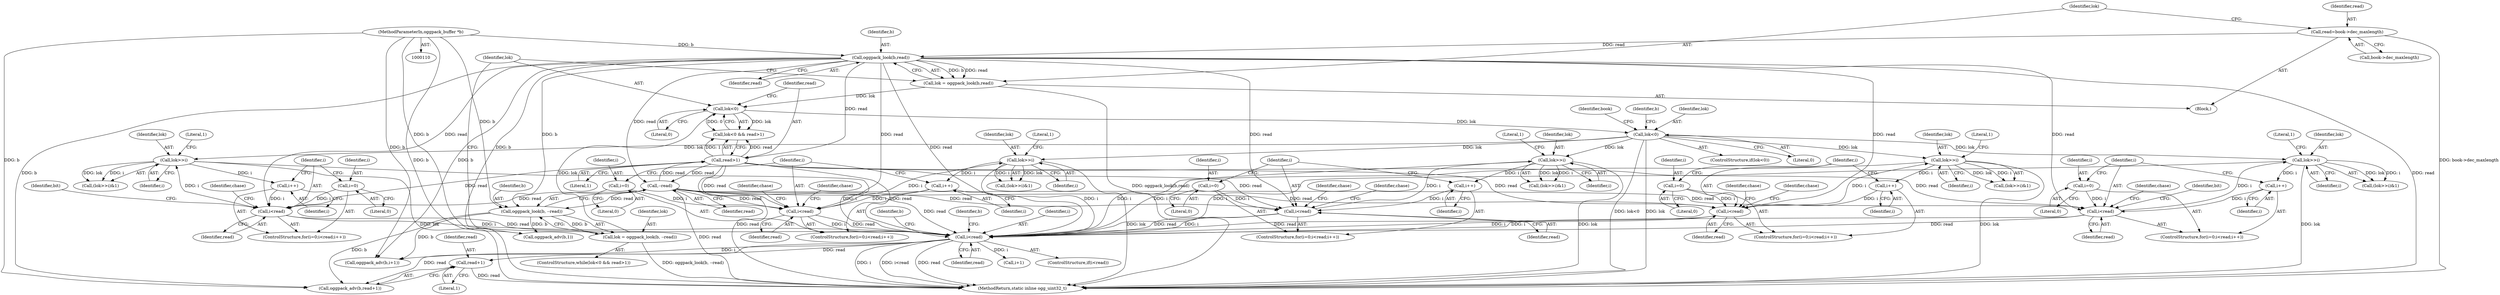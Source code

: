 digraph "0_Android_eeb4e45d5683f88488c083ecf142dc89bc3f0b47_2@API" {
"1000435" [label="(Call,read+1)"];
"1000422" [label="(Call,i<read)"];
"1000227" [label="(Call,lok>>i)"];
"1000146" [label="(Call,lok<0)"];
"1000133" [label="(Call,lok<0)"];
"1000125" [label="(Call,lok = oggpack_look(b,read))"];
"1000127" [label="(Call,oggpack_look(b,read))"];
"1000112" [label="(MethodParameterIn,oggpack_buffer *b)"];
"1000119" [label="(Call,read=book->dec_maxlength)"];
"1000139" [label="(Call,lok = oggpack_look(b, --read))"];
"1000141" [label="(Call,oggpack_look(b, --read))"];
"1000143" [label="(Call,--read)"];
"1000136" [label="(Call,read>1)"];
"1000217" [label="(Call,i<read)"];
"1000220" [label="(Call,i++)"];
"1000214" [label="(Call,i=0)"];
"1000299" [label="(Call,lok>>i)"];
"1000280" [label="(Call,i<read)"];
"1000283" [label="(Call,i++)"];
"1000277" [label="(Call,i=0)"];
"1000175" [label="(Call,i<read)"];
"1000178" [label="(Call,i++)"];
"1000190" [label="(Call,lok>>i)"];
"1000172" [label="(Call,i=0)"];
"1000408" [label="(Call,lok>>i)"];
"1000389" [label="(Call,i<read)"];
"1000392" [label="(Call,i++)"];
"1000386" [label="(Call,i=0)"];
"1000326" [label="(Call,i<read)"];
"1000329" [label="(Call,i++)"];
"1000336" [label="(Call,lok>>i)"];
"1000323" [label="(Call,i=0)"];
"1000182" [label="(Identifier,chase)"];
"1000326" [label="(Call,i<read)"];
"1000385" [label="(ControlStructure,for(i=0;i<read;i++))"];
"1000128" [label="(Identifier,b)"];
"1000220" [label="(Call,i++)"];
"1000151" [label="(Identifier,b)"];
"1000422" [label="(Call,i<read)"];
"1000137" [label="(Identifier,read)"];
"1000386" [label="(Call,i=0)"];
"1000301" [label="(Identifier,i)"];
"1000380" [label="(Identifier,chase)"];
"1000277" [label="(Call,i=0)"];
"1000141" [label="(Call,oggpack_look(b, --read))"];
"1000213" [label="(ControlStructure,for(i=0;i<read;i++))"];
"1000219" [label="(Identifier,read)"];
"1000271" [label="(Identifier,chase)"];
"1000390" [label="(Identifier,i)"];
"1000441" [label="(MethodReturn,static inline ogg_uint32_t)"];
"1000146" [label="(Call,lok<0)"];
"1000217" [label="(Call,i<read)"];
"1000178" [label="(Call,i++)"];
"1000410" [label="(Identifier,i)"];
"1000228" [label="(Identifier,lok)"];
"1000426" [label="(Call,oggpack_adv(b,i+1))"];
"1000179" [label="(Identifier,i)"];
"1000176" [label="(Identifier,i)"];
"1000132" [label="(Call,lok<0 && read>1)"];
"1000145" [label="(ControlStructure,if(lok<0))"];
"1000328" [label="(Identifier,read)"];
"1000227" [label="(Call,lok>>i)"];
"1000144" [label="(Identifier,read)"];
"1000325" [label="(Literal,0)"];
"1000126" [label="(Identifier,lok)"];
"1000287" [label="(Identifier,chase)"];
"1000334" [label="(Identifier,bit)"];
"1000335" [label="(Call,(lok>>i)&1)"];
"1000177" [label="(Identifier,read)"];
"1000143" [label="(Call,--read)"];
"1000215" [label="(Identifier,i)"];
"1000171" [label="(ControlStructure,for(i=0;i<read;i++))"];
"1000323" [label="(Call,i=0)"];
"1000189" [label="(Call,(lok>>i)&1)"];
"1000120" [label="(Identifier,read)"];
"1000142" [label="(Identifier,b)"];
"1000119" [label="(Call,read=book->dec_maxlength)"];
"1000136" [label="(Call,read>1)"];
"1000309" [label="(Identifier,chase)"];
"1000216" [label="(Literal,0)"];
"1000200" [label="(Identifier,chase)"];
"1000433" [label="(Call,oggpack_adv(b,read+1))"];
"1000423" [label="(Identifier,i)"];
"1000407" [label="(Call,(lok>>i)&1)"];
"1000428" [label="(Call,i+1)"];
"1000226" [label="(Call,(lok>>i)&1)"];
"1000192" [label="(Identifier,i)"];
"1000436" [label="(Identifier,read)"];
"1000279" [label="(Literal,0)"];
"1000387" [label="(Identifier,i)"];
"1000175" [label="(Call,i<read)"];
"1000437" [label="(Literal,1)"];
"1000330" [label="(Identifier,i)"];
"1000427" [label="(Identifier,b)"];
"1000281" [label="(Identifier,i)"];
"1000190" [label="(Call,lok>>i)"];
"1000337" [label="(Identifier,lok)"];
"1000148" [label="(Literal,0)"];
"1000147" [label="(Identifier,lok)"];
"1000299" [label="(Call,lok>>i)"];
"1000230" [label="(Literal,1)"];
"1000409" [label="(Identifier,lok)"];
"1000393" [label="(Identifier,i)"];
"1000300" [label="(Identifier,lok)"];
"1000133" [label="(Call,lok<0)"];
"1000131" [label="(ControlStructure,while(lok<0 && read>1))"];
"1000127" [label="(Call,oggpack_look(b,read))"];
"1000421" [label="(ControlStructure,if(i<read))"];
"1000282" [label="(Identifier,read)"];
"1000329" [label="(Call,i++)"];
"1000338" [label="(Identifier,i)"];
"1000283" [label="(Call,i++)"];
"1000408" [label="(Call,lok>>i)"];
"1000280" [label="(Call,i<read)"];
"1000134" [label="(Identifier,lok)"];
"1000174" [label="(Literal,0)"];
"1000276" [label="(ControlStructure,for(i=0;i<read;i++))"];
"1000150" [label="(Call,oggpack_adv(b,1))"];
"1000336" [label="(Call,lok>>i)"];
"1000158" [label="(Identifier,book)"];
"1000389" [label="(Call,i<read)"];
"1000121" [label="(Call,book->dec_maxlength)"];
"1000392" [label="(Call,i++)"];
"1000324" [label="(Identifier,i)"];
"1000278" [label="(Identifier,i)"];
"1000327" [label="(Identifier,i)"];
"1000139" [label="(Call,lok = oggpack_look(b, --read))"];
"1000388" [label="(Literal,0)"];
"1000221" [label="(Identifier,i)"];
"1000191" [label="(Identifier,lok)"];
"1000411" [label="(Literal,1)"];
"1000424" [label="(Identifier,read)"];
"1000284" [label="(Identifier,i)"];
"1000225" [label="(Identifier,bit)"];
"1000140" [label="(Identifier,lok)"];
"1000113" [label="(Block,)"];
"1000418" [label="(Identifier,chase)"];
"1000138" [label="(Literal,1)"];
"1000135" [label="(Literal,0)"];
"1000214" [label="(Call,i=0)"];
"1000298" [label="(Call,(lok>>i)&1)"];
"1000391" [label="(Identifier,read)"];
"1000129" [label="(Identifier,read)"];
"1000396" [label="(Identifier,chase)"];
"1000229" [label="(Identifier,i)"];
"1000125" [label="(Call,lok = oggpack_look(b,read))"];
"1000112" [label="(MethodParameterIn,oggpack_buffer *b)"];
"1000322" [label="(ControlStructure,for(i=0;i<read;i++))"];
"1000434" [label="(Identifier,b)"];
"1000218" [label="(Identifier,i)"];
"1000173" [label="(Identifier,i)"];
"1000339" [label="(Literal,1)"];
"1000172" [label="(Call,i=0)"];
"1000193" [label="(Literal,1)"];
"1000435" [label="(Call,read+1)"];
"1000302" [label="(Literal,1)"];
"1000435" -> "1000433"  [label="AST: "];
"1000435" -> "1000437"  [label="CFG: "];
"1000436" -> "1000435"  [label="AST: "];
"1000437" -> "1000435"  [label="AST: "];
"1000433" -> "1000435"  [label="CFG: "];
"1000435" -> "1000441"  [label="DDG: read"];
"1000422" -> "1000435"  [label="DDG: read"];
"1000422" -> "1000421"  [label="AST: "];
"1000422" -> "1000424"  [label="CFG: "];
"1000423" -> "1000422"  [label="AST: "];
"1000424" -> "1000422"  [label="AST: "];
"1000427" -> "1000422"  [label="CFG: "];
"1000434" -> "1000422"  [label="CFG: "];
"1000422" -> "1000441"  [label="DDG: i"];
"1000422" -> "1000441"  [label="DDG: i<read"];
"1000422" -> "1000441"  [label="DDG: read"];
"1000227" -> "1000422"  [label="DDG: i"];
"1000299" -> "1000422"  [label="DDG: i"];
"1000175" -> "1000422"  [label="DDG: i"];
"1000175" -> "1000422"  [label="DDG: read"];
"1000408" -> "1000422"  [label="DDG: i"];
"1000326" -> "1000422"  [label="DDG: i"];
"1000326" -> "1000422"  [label="DDG: read"];
"1000190" -> "1000422"  [label="DDG: i"];
"1000217" -> "1000422"  [label="DDG: i"];
"1000217" -> "1000422"  [label="DDG: read"];
"1000336" -> "1000422"  [label="DDG: i"];
"1000389" -> "1000422"  [label="DDG: i"];
"1000389" -> "1000422"  [label="DDG: read"];
"1000280" -> "1000422"  [label="DDG: i"];
"1000280" -> "1000422"  [label="DDG: read"];
"1000136" -> "1000422"  [label="DDG: read"];
"1000127" -> "1000422"  [label="DDG: read"];
"1000143" -> "1000422"  [label="DDG: read"];
"1000422" -> "1000426"  [label="DDG: i"];
"1000422" -> "1000428"  [label="DDG: i"];
"1000422" -> "1000433"  [label="DDG: read"];
"1000227" -> "1000226"  [label="AST: "];
"1000227" -> "1000229"  [label="CFG: "];
"1000228" -> "1000227"  [label="AST: "];
"1000229" -> "1000227"  [label="AST: "];
"1000230" -> "1000227"  [label="CFG: "];
"1000227" -> "1000441"  [label="DDG: lok"];
"1000227" -> "1000220"  [label="DDG: i"];
"1000227" -> "1000226"  [label="DDG: lok"];
"1000227" -> "1000226"  [label="DDG: i"];
"1000146" -> "1000227"  [label="DDG: lok"];
"1000217" -> "1000227"  [label="DDG: i"];
"1000146" -> "1000145"  [label="AST: "];
"1000146" -> "1000148"  [label="CFG: "];
"1000147" -> "1000146"  [label="AST: "];
"1000148" -> "1000146"  [label="AST: "];
"1000151" -> "1000146"  [label="CFG: "];
"1000158" -> "1000146"  [label="CFG: "];
"1000146" -> "1000441"  [label="DDG: lok<0"];
"1000146" -> "1000441"  [label="DDG: lok"];
"1000133" -> "1000146"  [label="DDG: lok"];
"1000146" -> "1000190"  [label="DDG: lok"];
"1000146" -> "1000299"  [label="DDG: lok"];
"1000146" -> "1000336"  [label="DDG: lok"];
"1000146" -> "1000408"  [label="DDG: lok"];
"1000133" -> "1000132"  [label="AST: "];
"1000133" -> "1000135"  [label="CFG: "];
"1000134" -> "1000133"  [label="AST: "];
"1000135" -> "1000133"  [label="AST: "];
"1000137" -> "1000133"  [label="CFG: "];
"1000132" -> "1000133"  [label="CFG: "];
"1000133" -> "1000132"  [label="DDG: lok"];
"1000133" -> "1000132"  [label="DDG: 0"];
"1000125" -> "1000133"  [label="DDG: lok"];
"1000139" -> "1000133"  [label="DDG: lok"];
"1000125" -> "1000113"  [label="AST: "];
"1000125" -> "1000127"  [label="CFG: "];
"1000126" -> "1000125"  [label="AST: "];
"1000127" -> "1000125"  [label="AST: "];
"1000134" -> "1000125"  [label="CFG: "];
"1000125" -> "1000441"  [label="DDG: oggpack_look(b,read)"];
"1000127" -> "1000125"  [label="DDG: b"];
"1000127" -> "1000125"  [label="DDG: read"];
"1000127" -> "1000129"  [label="CFG: "];
"1000128" -> "1000127"  [label="AST: "];
"1000129" -> "1000127"  [label="AST: "];
"1000127" -> "1000441"  [label="DDG: read"];
"1000112" -> "1000127"  [label="DDG: b"];
"1000119" -> "1000127"  [label="DDG: read"];
"1000127" -> "1000136"  [label="DDG: read"];
"1000127" -> "1000141"  [label="DDG: b"];
"1000127" -> "1000143"  [label="DDG: read"];
"1000127" -> "1000150"  [label="DDG: b"];
"1000127" -> "1000175"  [label="DDG: read"];
"1000127" -> "1000217"  [label="DDG: read"];
"1000127" -> "1000280"  [label="DDG: read"];
"1000127" -> "1000326"  [label="DDG: read"];
"1000127" -> "1000389"  [label="DDG: read"];
"1000127" -> "1000426"  [label="DDG: b"];
"1000127" -> "1000433"  [label="DDG: b"];
"1000112" -> "1000110"  [label="AST: "];
"1000112" -> "1000441"  [label="DDG: b"];
"1000112" -> "1000141"  [label="DDG: b"];
"1000112" -> "1000150"  [label="DDG: b"];
"1000112" -> "1000426"  [label="DDG: b"];
"1000112" -> "1000433"  [label="DDG: b"];
"1000119" -> "1000113"  [label="AST: "];
"1000119" -> "1000121"  [label="CFG: "];
"1000120" -> "1000119"  [label="AST: "];
"1000121" -> "1000119"  [label="AST: "];
"1000126" -> "1000119"  [label="CFG: "];
"1000119" -> "1000441"  [label="DDG: book->dec_maxlength"];
"1000139" -> "1000131"  [label="AST: "];
"1000139" -> "1000141"  [label="CFG: "];
"1000140" -> "1000139"  [label="AST: "];
"1000141" -> "1000139"  [label="AST: "];
"1000134" -> "1000139"  [label="CFG: "];
"1000139" -> "1000441"  [label="DDG: oggpack_look(b, --read)"];
"1000141" -> "1000139"  [label="DDG: b"];
"1000141" -> "1000143"  [label="CFG: "];
"1000142" -> "1000141"  [label="AST: "];
"1000143" -> "1000141"  [label="AST: "];
"1000143" -> "1000141"  [label="DDG: read"];
"1000141" -> "1000150"  [label="DDG: b"];
"1000141" -> "1000426"  [label="DDG: b"];
"1000141" -> "1000433"  [label="DDG: b"];
"1000143" -> "1000144"  [label="CFG: "];
"1000144" -> "1000143"  [label="AST: "];
"1000143" -> "1000441"  [label="DDG: read"];
"1000143" -> "1000136"  [label="DDG: read"];
"1000136" -> "1000143"  [label="DDG: read"];
"1000143" -> "1000175"  [label="DDG: read"];
"1000143" -> "1000217"  [label="DDG: read"];
"1000143" -> "1000280"  [label="DDG: read"];
"1000143" -> "1000326"  [label="DDG: read"];
"1000143" -> "1000389"  [label="DDG: read"];
"1000136" -> "1000132"  [label="AST: "];
"1000136" -> "1000138"  [label="CFG: "];
"1000137" -> "1000136"  [label="AST: "];
"1000138" -> "1000136"  [label="AST: "];
"1000132" -> "1000136"  [label="CFG: "];
"1000136" -> "1000441"  [label="DDG: read"];
"1000136" -> "1000132"  [label="DDG: read"];
"1000136" -> "1000132"  [label="DDG: 1"];
"1000136" -> "1000175"  [label="DDG: read"];
"1000136" -> "1000217"  [label="DDG: read"];
"1000136" -> "1000280"  [label="DDG: read"];
"1000136" -> "1000326"  [label="DDG: read"];
"1000136" -> "1000389"  [label="DDG: read"];
"1000217" -> "1000213"  [label="AST: "];
"1000217" -> "1000219"  [label="CFG: "];
"1000218" -> "1000217"  [label="AST: "];
"1000219" -> "1000217"  [label="AST: "];
"1000225" -> "1000217"  [label="CFG: "];
"1000271" -> "1000217"  [label="CFG: "];
"1000220" -> "1000217"  [label="DDG: i"];
"1000214" -> "1000217"  [label="DDG: i"];
"1000220" -> "1000213"  [label="AST: "];
"1000220" -> "1000221"  [label="CFG: "];
"1000221" -> "1000220"  [label="AST: "];
"1000218" -> "1000220"  [label="CFG: "];
"1000214" -> "1000213"  [label="AST: "];
"1000214" -> "1000216"  [label="CFG: "];
"1000215" -> "1000214"  [label="AST: "];
"1000216" -> "1000214"  [label="AST: "];
"1000218" -> "1000214"  [label="CFG: "];
"1000299" -> "1000298"  [label="AST: "];
"1000299" -> "1000301"  [label="CFG: "];
"1000300" -> "1000299"  [label="AST: "];
"1000301" -> "1000299"  [label="AST: "];
"1000302" -> "1000299"  [label="CFG: "];
"1000299" -> "1000441"  [label="DDG: lok"];
"1000299" -> "1000283"  [label="DDG: i"];
"1000299" -> "1000298"  [label="DDG: lok"];
"1000299" -> "1000298"  [label="DDG: i"];
"1000280" -> "1000299"  [label="DDG: i"];
"1000280" -> "1000276"  [label="AST: "];
"1000280" -> "1000282"  [label="CFG: "];
"1000281" -> "1000280"  [label="AST: "];
"1000282" -> "1000280"  [label="AST: "];
"1000287" -> "1000280"  [label="CFG: "];
"1000309" -> "1000280"  [label="CFG: "];
"1000283" -> "1000280"  [label="DDG: i"];
"1000277" -> "1000280"  [label="DDG: i"];
"1000283" -> "1000276"  [label="AST: "];
"1000283" -> "1000284"  [label="CFG: "];
"1000284" -> "1000283"  [label="AST: "];
"1000281" -> "1000283"  [label="CFG: "];
"1000277" -> "1000276"  [label="AST: "];
"1000277" -> "1000279"  [label="CFG: "];
"1000278" -> "1000277"  [label="AST: "];
"1000279" -> "1000277"  [label="AST: "];
"1000281" -> "1000277"  [label="CFG: "];
"1000175" -> "1000171"  [label="AST: "];
"1000175" -> "1000177"  [label="CFG: "];
"1000176" -> "1000175"  [label="AST: "];
"1000177" -> "1000175"  [label="AST: "];
"1000182" -> "1000175"  [label="CFG: "];
"1000200" -> "1000175"  [label="CFG: "];
"1000178" -> "1000175"  [label="DDG: i"];
"1000172" -> "1000175"  [label="DDG: i"];
"1000175" -> "1000190"  [label="DDG: i"];
"1000178" -> "1000171"  [label="AST: "];
"1000178" -> "1000179"  [label="CFG: "];
"1000179" -> "1000178"  [label="AST: "];
"1000176" -> "1000178"  [label="CFG: "];
"1000190" -> "1000178"  [label="DDG: i"];
"1000190" -> "1000189"  [label="AST: "];
"1000190" -> "1000192"  [label="CFG: "];
"1000191" -> "1000190"  [label="AST: "];
"1000192" -> "1000190"  [label="AST: "];
"1000193" -> "1000190"  [label="CFG: "];
"1000190" -> "1000441"  [label="DDG: lok"];
"1000190" -> "1000189"  [label="DDG: lok"];
"1000190" -> "1000189"  [label="DDG: i"];
"1000172" -> "1000171"  [label="AST: "];
"1000172" -> "1000174"  [label="CFG: "];
"1000173" -> "1000172"  [label="AST: "];
"1000174" -> "1000172"  [label="AST: "];
"1000176" -> "1000172"  [label="CFG: "];
"1000408" -> "1000407"  [label="AST: "];
"1000408" -> "1000410"  [label="CFG: "];
"1000409" -> "1000408"  [label="AST: "];
"1000410" -> "1000408"  [label="AST: "];
"1000411" -> "1000408"  [label="CFG: "];
"1000408" -> "1000441"  [label="DDG: lok"];
"1000408" -> "1000392"  [label="DDG: i"];
"1000408" -> "1000407"  [label="DDG: lok"];
"1000408" -> "1000407"  [label="DDG: i"];
"1000389" -> "1000408"  [label="DDG: i"];
"1000389" -> "1000385"  [label="AST: "];
"1000389" -> "1000391"  [label="CFG: "];
"1000390" -> "1000389"  [label="AST: "];
"1000391" -> "1000389"  [label="AST: "];
"1000396" -> "1000389"  [label="CFG: "];
"1000418" -> "1000389"  [label="CFG: "];
"1000392" -> "1000389"  [label="DDG: i"];
"1000386" -> "1000389"  [label="DDG: i"];
"1000392" -> "1000385"  [label="AST: "];
"1000392" -> "1000393"  [label="CFG: "];
"1000393" -> "1000392"  [label="AST: "];
"1000390" -> "1000392"  [label="CFG: "];
"1000386" -> "1000385"  [label="AST: "];
"1000386" -> "1000388"  [label="CFG: "];
"1000387" -> "1000386"  [label="AST: "];
"1000388" -> "1000386"  [label="AST: "];
"1000390" -> "1000386"  [label="CFG: "];
"1000326" -> "1000322"  [label="AST: "];
"1000326" -> "1000328"  [label="CFG: "];
"1000327" -> "1000326"  [label="AST: "];
"1000328" -> "1000326"  [label="AST: "];
"1000334" -> "1000326"  [label="CFG: "];
"1000380" -> "1000326"  [label="CFG: "];
"1000329" -> "1000326"  [label="DDG: i"];
"1000323" -> "1000326"  [label="DDG: i"];
"1000326" -> "1000336"  [label="DDG: i"];
"1000329" -> "1000322"  [label="AST: "];
"1000329" -> "1000330"  [label="CFG: "];
"1000330" -> "1000329"  [label="AST: "];
"1000327" -> "1000329"  [label="CFG: "];
"1000336" -> "1000329"  [label="DDG: i"];
"1000336" -> "1000335"  [label="AST: "];
"1000336" -> "1000338"  [label="CFG: "];
"1000337" -> "1000336"  [label="AST: "];
"1000338" -> "1000336"  [label="AST: "];
"1000339" -> "1000336"  [label="CFG: "];
"1000336" -> "1000441"  [label="DDG: lok"];
"1000336" -> "1000335"  [label="DDG: lok"];
"1000336" -> "1000335"  [label="DDG: i"];
"1000323" -> "1000322"  [label="AST: "];
"1000323" -> "1000325"  [label="CFG: "];
"1000324" -> "1000323"  [label="AST: "];
"1000325" -> "1000323"  [label="AST: "];
"1000327" -> "1000323"  [label="CFG: "];
}
